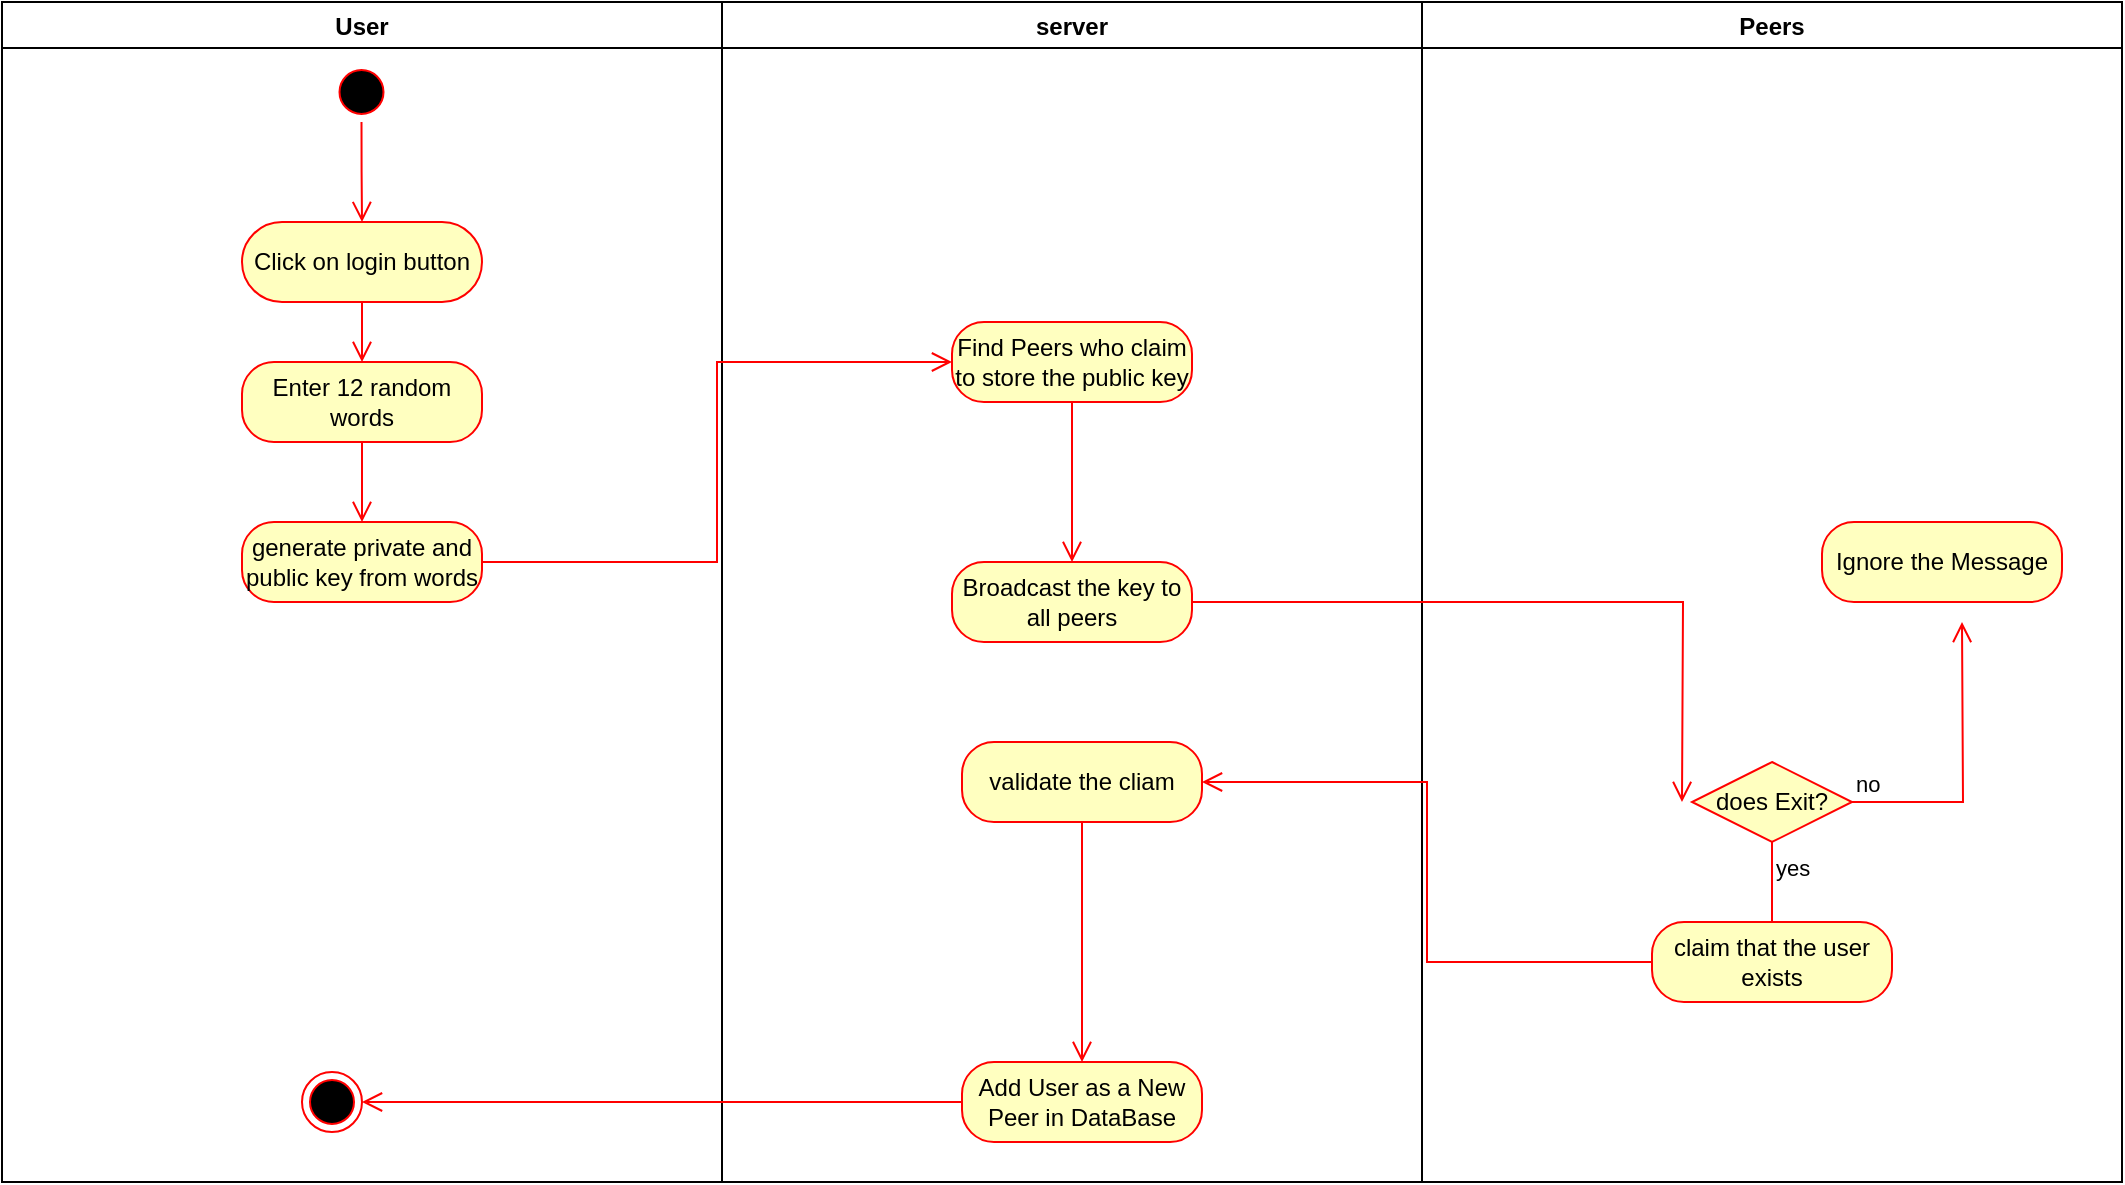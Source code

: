 <mxfile version="26.0.7">
  <diagram name="Page-1" id="f_uSJH0qzkEccPhL8JFl">
    <mxGraphModel dx="1122" dy="651" grid="1" gridSize="10" guides="1" tooltips="1" connect="1" arrows="1" fold="1" page="1" pageScale="1" pageWidth="850" pageHeight="1100" math="0" shadow="0">
      <root>
        <mxCell id="0" />
        <mxCell id="1" parent="0" />
        <mxCell id="Ke53fSFV2BdHBJfwpigo-23" value="User" style="swimlane;" parent="1" vertex="1">
          <mxGeometry x="190" y="40" width="360" height="590" as="geometry" />
        </mxCell>
        <mxCell id="Ke53fSFV2BdHBJfwpigo-24" value="" style="ellipse;html=1;shape=startState;fillColor=#000000;strokeColor=#ff0000;" parent="Ke53fSFV2BdHBJfwpigo-23" vertex="1">
          <mxGeometry x="164.75" y="30" width="30" height="30" as="geometry" />
        </mxCell>
        <mxCell id="Ke53fSFV2BdHBJfwpigo-25" value="" style="edgeStyle=orthogonalEdgeStyle;html=1;verticalAlign=bottom;endArrow=open;endSize=8;strokeColor=#ff0000;rounded=0;entryX=0.5;entryY=0;entryDx=0;entryDy=0;" parent="Ke53fSFV2BdHBJfwpigo-23" source="Ke53fSFV2BdHBJfwpigo-24" target="Ke53fSFV2BdHBJfwpigo-26" edge="1">
          <mxGeometry relative="1" as="geometry">
            <mxPoint x="179.75" y="130" as="targetPoint" />
          </mxGeometry>
        </mxCell>
        <mxCell id="Ke53fSFV2BdHBJfwpigo-26" value="Click on login button" style="rounded=1;whiteSpace=wrap;html=1;arcSize=50;fontColor=#000000;fillColor=#ffffc0;strokeColor=#ff0000;" parent="Ke53fSFV2BdHBJfwpigo-23" vertex="1">
          <mxGeometry x="120" y="110" width="120" height="40" as="geometry" />
        </mxCell>
        <mxCell id="Ke53fSFV2BdHBJfwpigo-27" value="" style="edgeStyle=orthogonalEdgeStyle;html=1;verticalAlign=bottom;endArrow=open;endSize=8;strokeColor=#ff0000;rounded=0;entryX=0.5;entryY=0;entryDx=0;entryDy=0;" parent="Ke53fSFV2BdHBJfwpigo-23" source="Ke53fSFV2BdHBJfwpigo-26" target="Ke53fSFV2BdHBJfwpigo-28" edge="1">
          <mxGeometry relative="1" as="geometry">
            <mxPoint x="179.75" y="260" as="targetPoint" />
            <Array as="points" />
          </mxGeometry>
        </mxCell>
        <mxCell id="Ke53fSFV2BdHBJfwpigo-28" value="Enter 12 random words" style="rounded=1;whiteSpace=wrap;html=1;arcSize=40;fontColor=#000000;fillColor=#ffffc0;strokeColor=#ff0000;" parent="Ke53fSFV2BdHBJfwpigo-23" vertex="1">
          <mxGeometry x="120" y="180" width="120" height="40" as="geometry" />
        </mxCell>
        <mxCell id="Ke53fSFV2BdHBJfwpigo-29" value="" style="edgeStyle=orthogonalEdgeStyle;html=1;verticalAlign=bottom;endArrow=open;endSize=8;strokeColor=#ff0000;rounded=0;entryX=0.5;entryY=0;entryDx=0;entryDy=0;" parent="Ke53fSFV2BdHBJfwpigo-23" source="Ke53fSFV2BdHBJfwpigo-28" target="Ke53fSFV2BdHBJfwpigo-30" edge="1">
          <mxGeometry relative="1" as="geometry">
            <mxPoint x="180" y="360" as="targetPoint" />
            <Array as="points" />
          </mxGeometry>
        </mxCell>
        <mxCell id="Ke53fSFV2BdHBJfwpigo-30" value="generate private and public key from words" style="rounded=1;whiteSpace=wrap;html=1;arcSize=40;fontColor=#000000;fillColor=#ffffc0;strokeColor=#ff0000;" parent="Ke53fSFV2BdHBJfwpigo-23" vertex="1">
          <mxGeometry x="120" y="260" width="120" height="40" as="geometry" />
        </mxCell>
        <mxCell id="Ke53fSFV2BdHBJfwpigo-31" value="" style="ellipse;html=1;shape=endState;fillColor=#000000;strokeColor=#ff0000;" parent="Ke53fSFV2BdHBJfwpigo-23" vertex="1">
          <mxGeometry x="150" y="535" width="30" height="30" as="geometry" />
        </mxCell>
        <mxCell id="Ke53fSFV2BdHBJfwpigo-32" value="server" style="swimlane;" parent="1" vertex="1">
          <mxGeometry x="550" y="40" width="350" height="590" as="geometry" />
        </mxCell>
        <mxCell id="Ke53fSFV2BdHBJfwpigo-33" value="Find Peers who claim to store the public key" style="rounded=1;whiteSpace=wrap;html=1;arcSize=40;fontColor=#000000;fillColor=#ffffc0;strokeColor=#ff0000;" parent="Ke53fSFV2BdHBJfwpigo-32" vertex="1">
          <mxGeometry x="115" y="160" width="120" height="40" as="geometry" />
        </mxCell>
        <mxCell id="Ke53fSFV2BdHBJfwpigo-34" value="" style="edgeStyle=orthogonalEdgeStyle;html=1;verticalAlign=bottom;endArrow=open;endSize=8;strokeColor=#ff0000;rounded=0;entryX=0.5;entryY=0;entryDx=0;entryDy=0;" parent="Ke53fSFV2BdHBJfwpigo-32" source="Ke53fSFV2BdHBJfwpigo-33" target="Ke53fSFV2BdHBJfwpigo-35" edge="1">
          <mxGeometry relative="1" as="geometry">
            <mxPoint x="220" y="370" as="targetPoint" />
          </mxGeometry>
        </mxCell>
        <mxCell id="Ke53fSFV2BdHBJfwpigo-35" value="Broadcast the key to all peers" style="rounded=1;whiteSpace=wrap;html=1;arcSize=40;fontColor=#000000;fillColor=#ffffc0;strokeColor=#ff0000;" parent="Ke53fSFV2BdHBJfwpigo-32" vertex="1">
          <mxGeometry x="115" y="280" width="120" height="40" as="geometry" />
        </mxCell>
        <mxCell id="Ke53fSFV2BdHBJfwpigo-36" value="validate the cliam" style="rounded=1;whiteSpace=wrap;html=1;arcSize=40;fontColor=#000000;fillColor=#ffffc0;strokeColor=#ff0000;" parent="Ke53fSFV2BdHBJfwpigo-32" vertex="1">
          <mxGeometry x="120" y="370" width="120" height="40" as="geometry" />
        </mxCell>
        <mxCell id="i1c0EMQiUV4TKI6V52WX-1" value="Add User as a New Peer in DataBase" style="rounded=1;whiteSpace=wrap;html=1;arcSize=40;fontColor=#000000;fillColor=#ffffc0;strokeColor=#ff0000;" vertex="1" parent="Ke53fSFV2BdHBJfwpigo-32">
          <mxGeometry x="120" y="530" width="120" height="40" as="geometry" />
        </mxCell>
        <mxCell id="Ke53fSFV2BdHBJfwpigo-46" value="" style="edgeStyle=orthogonalEdgeStyle;html=1;verticalAlign=bottom;endArrow=open;endSize=8;strokeColor=#ff0000;rounded=0;entryX=0.5;entryY=0;entryDx=0;entryDy=0;" parent="Ke53fSFV2BdHBJfwpigo-32" source="Ke53fSFV2BdHBJfwpigo-36" target="i1c0EMQiUV4TKI6V52WX-1" edge="1">
          <mxGeometry relative="1" as="geometry">
            <mxPoint x="180" y="530" as="targetPoint" />
          </mxGeometry>
        </mxCell>
        <mxCell id="Ke53fSFV2BdHBJfwpigo-37" value="Peers" style="swimlane;" parent="1" vertex="1">
          <mxGeometry x="900" y="40" width="350" height="590" as="geometry" />
        </mxCell>
        <mxCell id="Ke53fSFV2BdHBJfwpigo-38" value="does Exit?" style="rhombus;whiteSpace=wrap;html=1;fontColor=#000000;fillColor=#ffffc0;strokeColor=#ff0000;" parent="Ke53fSFV2BdHBJfwpigo-37" vertex="1">
          <mxGeometry x="135" y="380" width="80" height="40" as="geometry" />
        </mxCell>
        <mxCell id="Ke53fSFV2BdHBJfwpigo-39" value="no" style="edgeStyle=orthogonalEdgeStyle;html=1;align=left;verticalAlign=bottom;endArrow=open;endSize=8;strokeColor=#ff0000;rounded=0;" parent="Ke53fSFV2BdHBJfwpigo-37" source="Ke53fSFV2BdHBJfwpigo-38" edge="1">
          <mxGeometry x="-1" relative="1" as="geometry">
            <mxPoint x="270" y="310" as="targetPoint" />
          </mxGeometry>
        </mxCell>
        <mxCell id="Ke53fSFV2BdHBJfwpigo-40" value="yes" style="edgeStyle=orthogonalEdgeStyle;html=1;align=left;verticalAlign=top;endArrow=open;endSize=8;strokeColor=#ff0000;rounded=0;" parent="Ke53fSFV2BdHBJfwpigo-37" source="Ke53fSFV2BdHBJfwpigo-38" edge="1">
          <mxGeometry x="-1" relative="1" as="geometry">
            <mxPoint x="175" y="470" as="targetPoint" />
          </mxGeometry>
        </mxCell>
        <mxCell id="Ke53fSFV2BdHBJfwpigo-41" value="claim that the user exists" style="rounded=1;whiteSpace=wrap;html=1;arcSize=40;fontColor=#000000;fillColor=#ffffc0;strokeColor=#ff0000;" parent="Ke53fSFV2BdHBJfwpigo-37" vertex="1">
          <mxGeometry x="115" y="460" width="120" height="40" as="geometry" />
        </mxCell>
        <mxCell id="Ke53fSFV2BdHBJfwpigo-42" value="Ignore the Message" style="rounded=1;whiteSpace=wrap;html=1;arcSize=40;fontColor=#000000;fillColor=#ffffc0;strokeColor=#ff0000;" parent="Ke53fSFV2BdHBJfwpigo-37" vertex="1">
          <mxGeometry x="200" y="260" width="120" height="40" as="geometry" />
        </mxCell>
        <mxCell id="Ke53fSFV2BdHBJfwpigo-43" value="" style="edgeStyle=orthogonalEdgeStyle;html=1;verticalAlign=bottom;endArrow=open;endSize=8;strokeColor=#ff0000;rounded=0;exitX=1;exitY=0.5;exitDx=0;exitDy=0;entryX=0;entryY=0.5;entryDx=0;entryDy=0;" parent="1" source="Ke53fSFV2BdHBJfwpigo-30" target="Ke53fSFV2BdHBJfwpigo-33" edge="1">
          <mxGeometry relative="1" as="geometry">
            <mxPoint x="370" y="550" as="targetPoint" />
            <mxPoint x="430" y="420" as="sourcePoint" />
          </mxGeometry>
        </mxCell>
        <mxCell id="Ke53fSFV2BdHBJfwpigo-44" value="" style="edgeStyle=orthogonalEdgeStyle;html=1;verticalAlign=bottom;endArrow=open;endSize=8;strokeColor=#ff0000;rounded=0;" parent="1" source="Ke53fSFV2BdHBJfwpigo-35" edge="1">
          <mxGeometry relative="1" as="geometry">
            <mxPoint x="1030" y="440" as="targetPoint" />
          </mxGeometry>
        </mxCell>
        <mxCell id="Ke53fSFV2BdHBJfwpigo-45" value="" style="edgeStyle=orthogonalEdgeStyle;html=1;verticalAlign=bottom;endArrow=open;endSize=8;strokeColor=#ff0000;rounded=0;entryX=1;entryY=0.5;entryDx=0;entryDy=0;" parent="1" source="Ke53fSFV2BdHBJfwpigo-41" edge="1" target="Ke53fSFV2BdHBJfwpigo-36">
          <mxGeometry relative="1" as="geometry">
            <mxPoint x="790" y="520" as="targetPoint" />
          </mxGeometry>
        </mxCell>
        <mxCell id="i1c0EMQiUV4TKI6V52WX-2" value="" style="edgeStyle=orthogonalEdgeStyle;html=1;verticalAlign=bottom;endArrow=open;endSize=8;strokeColor=#ff0000;rounded=0;exitX=0;exitY=0.5;exitDx=0;exitDy=0;entryX=1;entryY=0.5;entryDx=0;entryDy=0;" edge="1" source="i1c0EMQiUV4TKI6V52WX-1" parent="1" target="Ke53fSFV2BdHBJfwpigo-31">
          <mxGeometry relative="1" as="geometry">
            <mxPoint x="720" y="680" as="targetPoint" />
            <mxPoint x="730" y="610" as="sourcePoint" />
            <Array as="points">
              <mxPoint x="380" y="590" />
            </Array>
          </mxGeometry>
        </mxCell>
      </root>
    </mxGraphModel>
  </diagram>
</mxfile>
